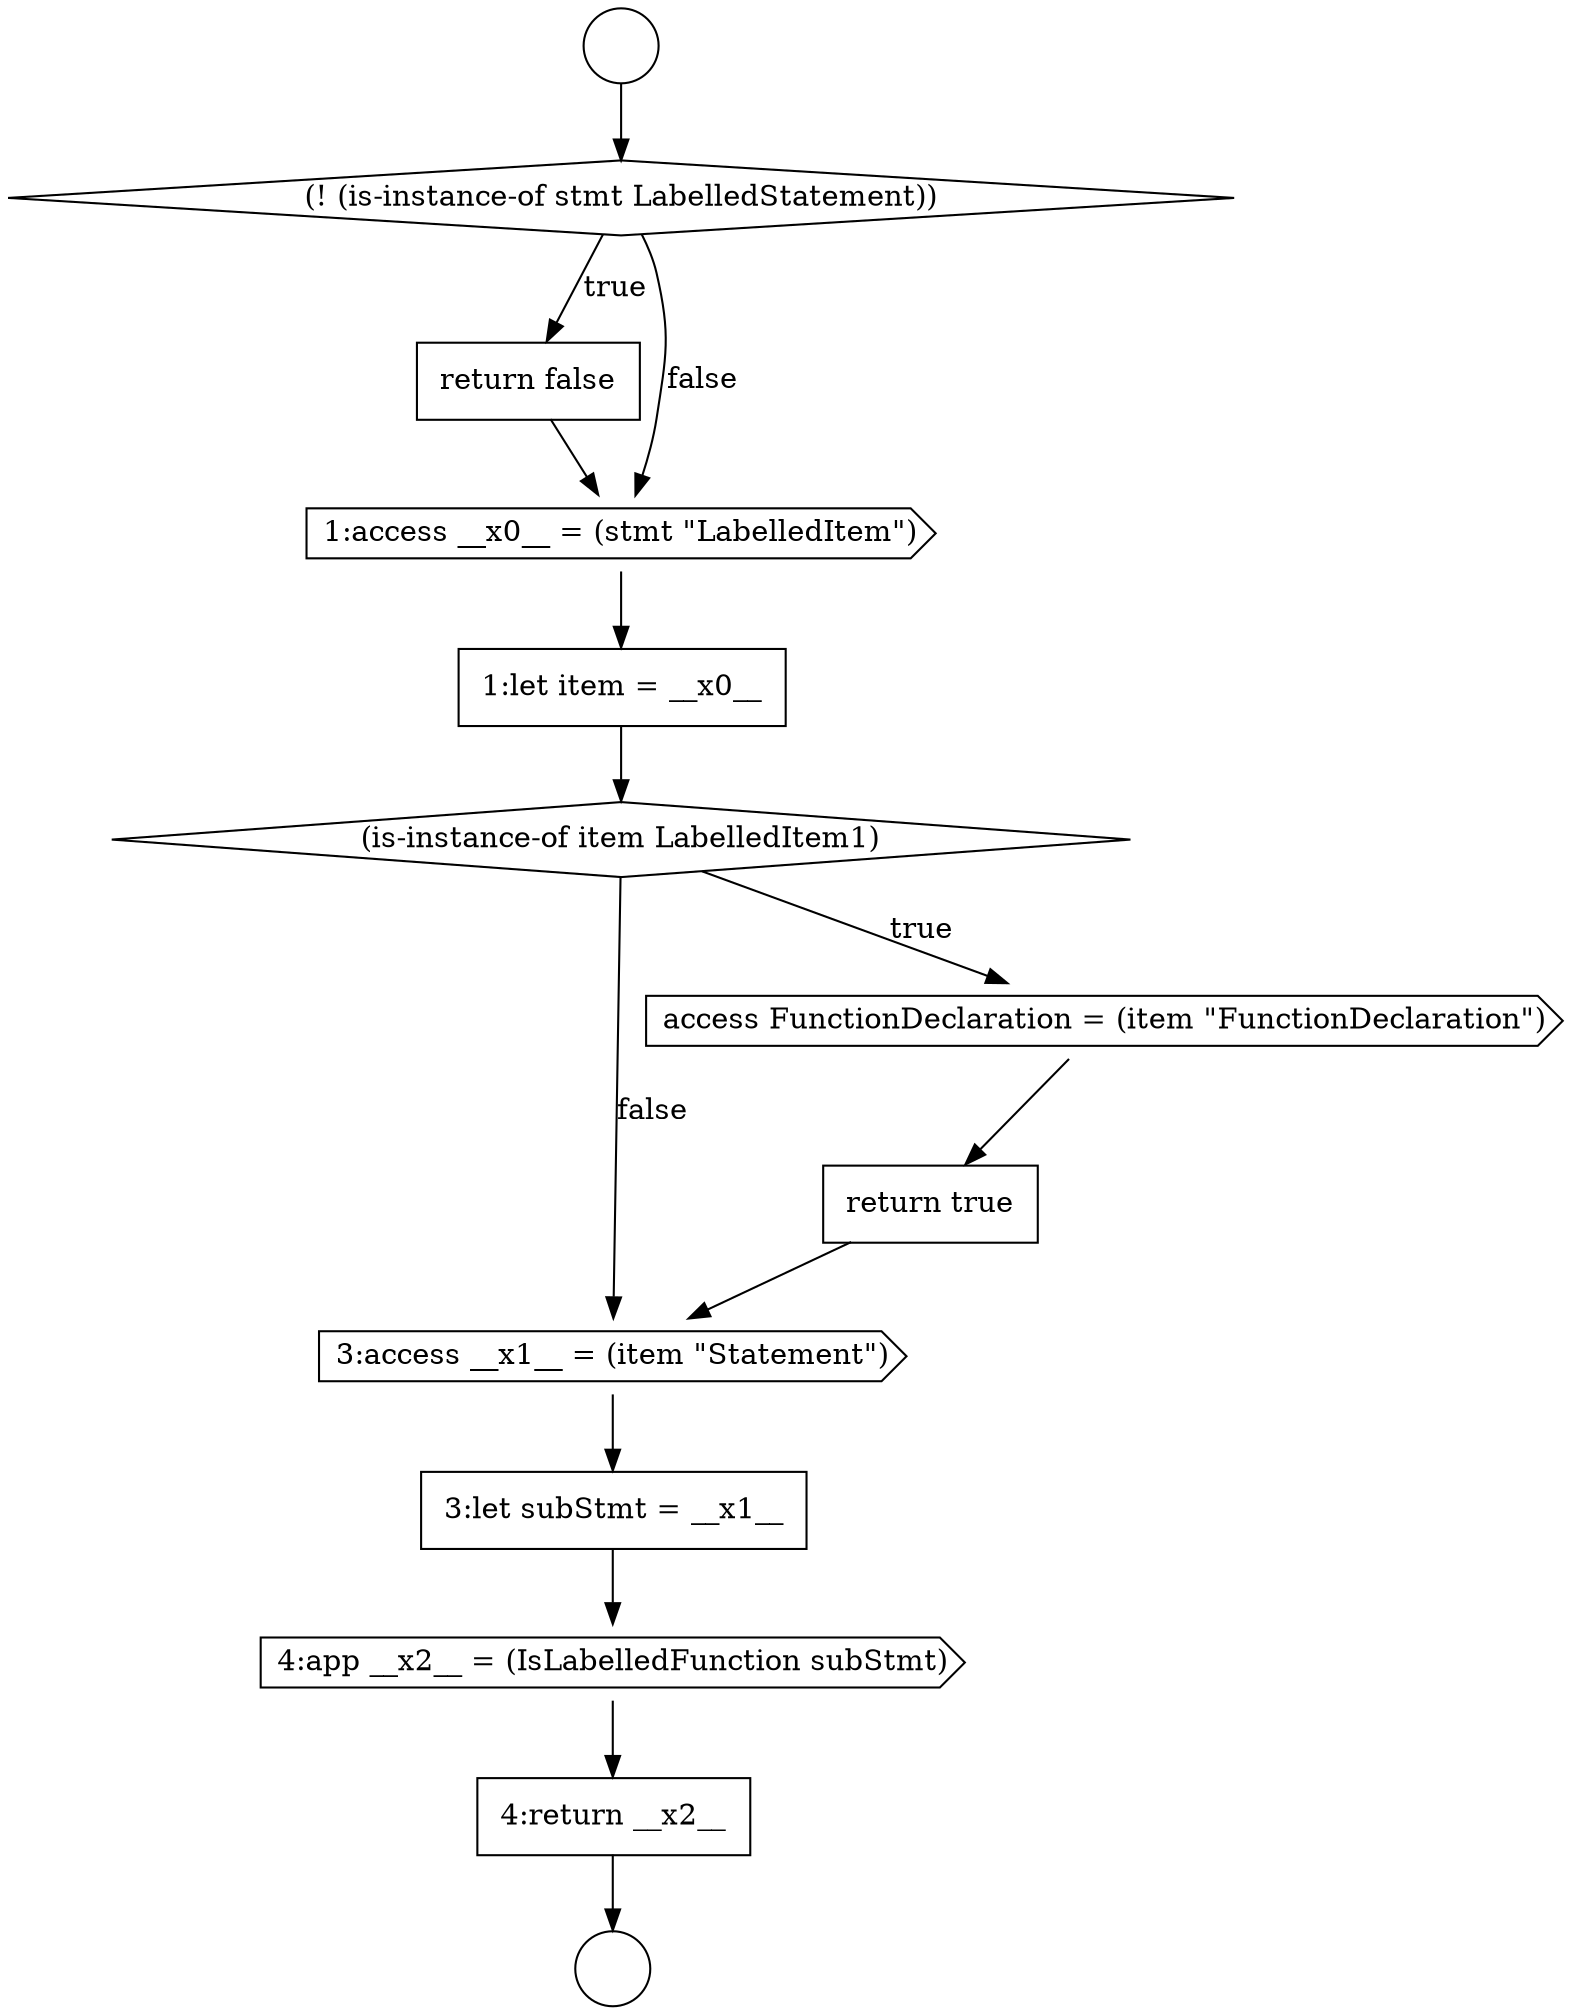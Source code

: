 digraph {
  node8385 [shape=diamond, label=<<font color="black">(! (is-instance-of stmt LabelledStatement))</font>> color="black" fillcolor="white" style=filled]
  node8394 [shape=cds, label=<<font color="black">4:app __x2__ = (IsLabelledFunction subStmt)</font>> color="black" fillcolor="white" style=filled]
  node8386 [shape=none, margin=0, label=<<font color="black">
    <table border="0" cellborder="1" cellspacing="0" cellpadding="10">
      <tr><td align="left">return false</td></tr>
    </table>
  </font>> color="black" fillcolor="white" style=filled]
  node8393 [shape=none, margin=0, label=<<font color="black">
    <table border="0" cellborder="1" cellspacing="0" cellpadding="10">
      <tr><td align="left">3:let subStmt = __x1__</td></tr>
    </table>
  </font>> color="black" fillcolor="white" style=filled]
  node8387 [shape=cds, label=<<font color="black">1:access __x0__ = (stmt &quot;LabelledItem&quot;)</font>> color="black" fillcolor="white" style=filled]
  node8391 [shape=none, margin=0, label=<<font color="black">
    <table border="0" cellborder="1" cellspacing="0" cellpadding="10">
      <tr><td align="left">return true</td></tr>
    </table>
  </font>> color="black" fillcolor="white" style=filled]
  node8392 [shape=cds, label=<<font color="black">3:access __x1__ = (item &quot;Statement&quot;)</font>> color="black" fillcolor="white" style=filled]
  node8388 [shape=none, margin=0, label=<<font color="black">
    <table border="0" cellborder="1" cellspacing="0" cellpadding="10">
      <tr><td align="left">1:let item = __x0__</td></tr>
    </table>
  </font>> color="black" fillcolor="white" style=filled]
  node8395 [shape=none, margin=0, label=<<font color="black">
    <table border="0" cellborder="1" cellspacing="0" cellpadding="10">
      <tr><td align="left">4:return __x2__</td></tr>
    </table>
  </font>> color="black" fillcolor="white" style=filled]
  node8389 [shape=diamond, label=<<font color="black">(is-instance-of item LabelledItem1)</font>> color="black" fillcolor="white" style=filled]
  node8384 [shape=circle label=" " color="black" fillcolor="white" style=filled]
  node8383 [shape=circle label=" " color="black" fillcolor="white" style=filled]
  node8390 [shape=cds, label=<<font color="black">access FunctionDeclaration = (item &quot;FunctionDeclaration&quot;)</font>> color="black" fillcolor="white" style=filled]
  node8383 -> node8385 [ color="black"]
  node8393 -> node8394 [ color="black"]
  node8394 -> node8395 [ color="black"]
  node8392 -> node8393 [ color="black"]
  node8390 -> node8391 [ color="black"]
  node8395 -> node8384 [ color="black"]
  node8391 -> node8392 [ color="black"]
  node8385 -> node8386 [label=<<font color="black">true</font>> color="black"]
  node8385 -> node8387 [label=<<font color="black">false</font>> color="black"]
  node8388 -> node8389 [ color="black"]
  node8389 -> node8390 [label=<<font color="black">true</font>> color="black"]
  node8389 -> node8392 [label=<<font color="black">false</font>> color="black"]
  node8387 -> node8388 [ color="black"]
  node8386 -> node8387 [ color="black"]
}
